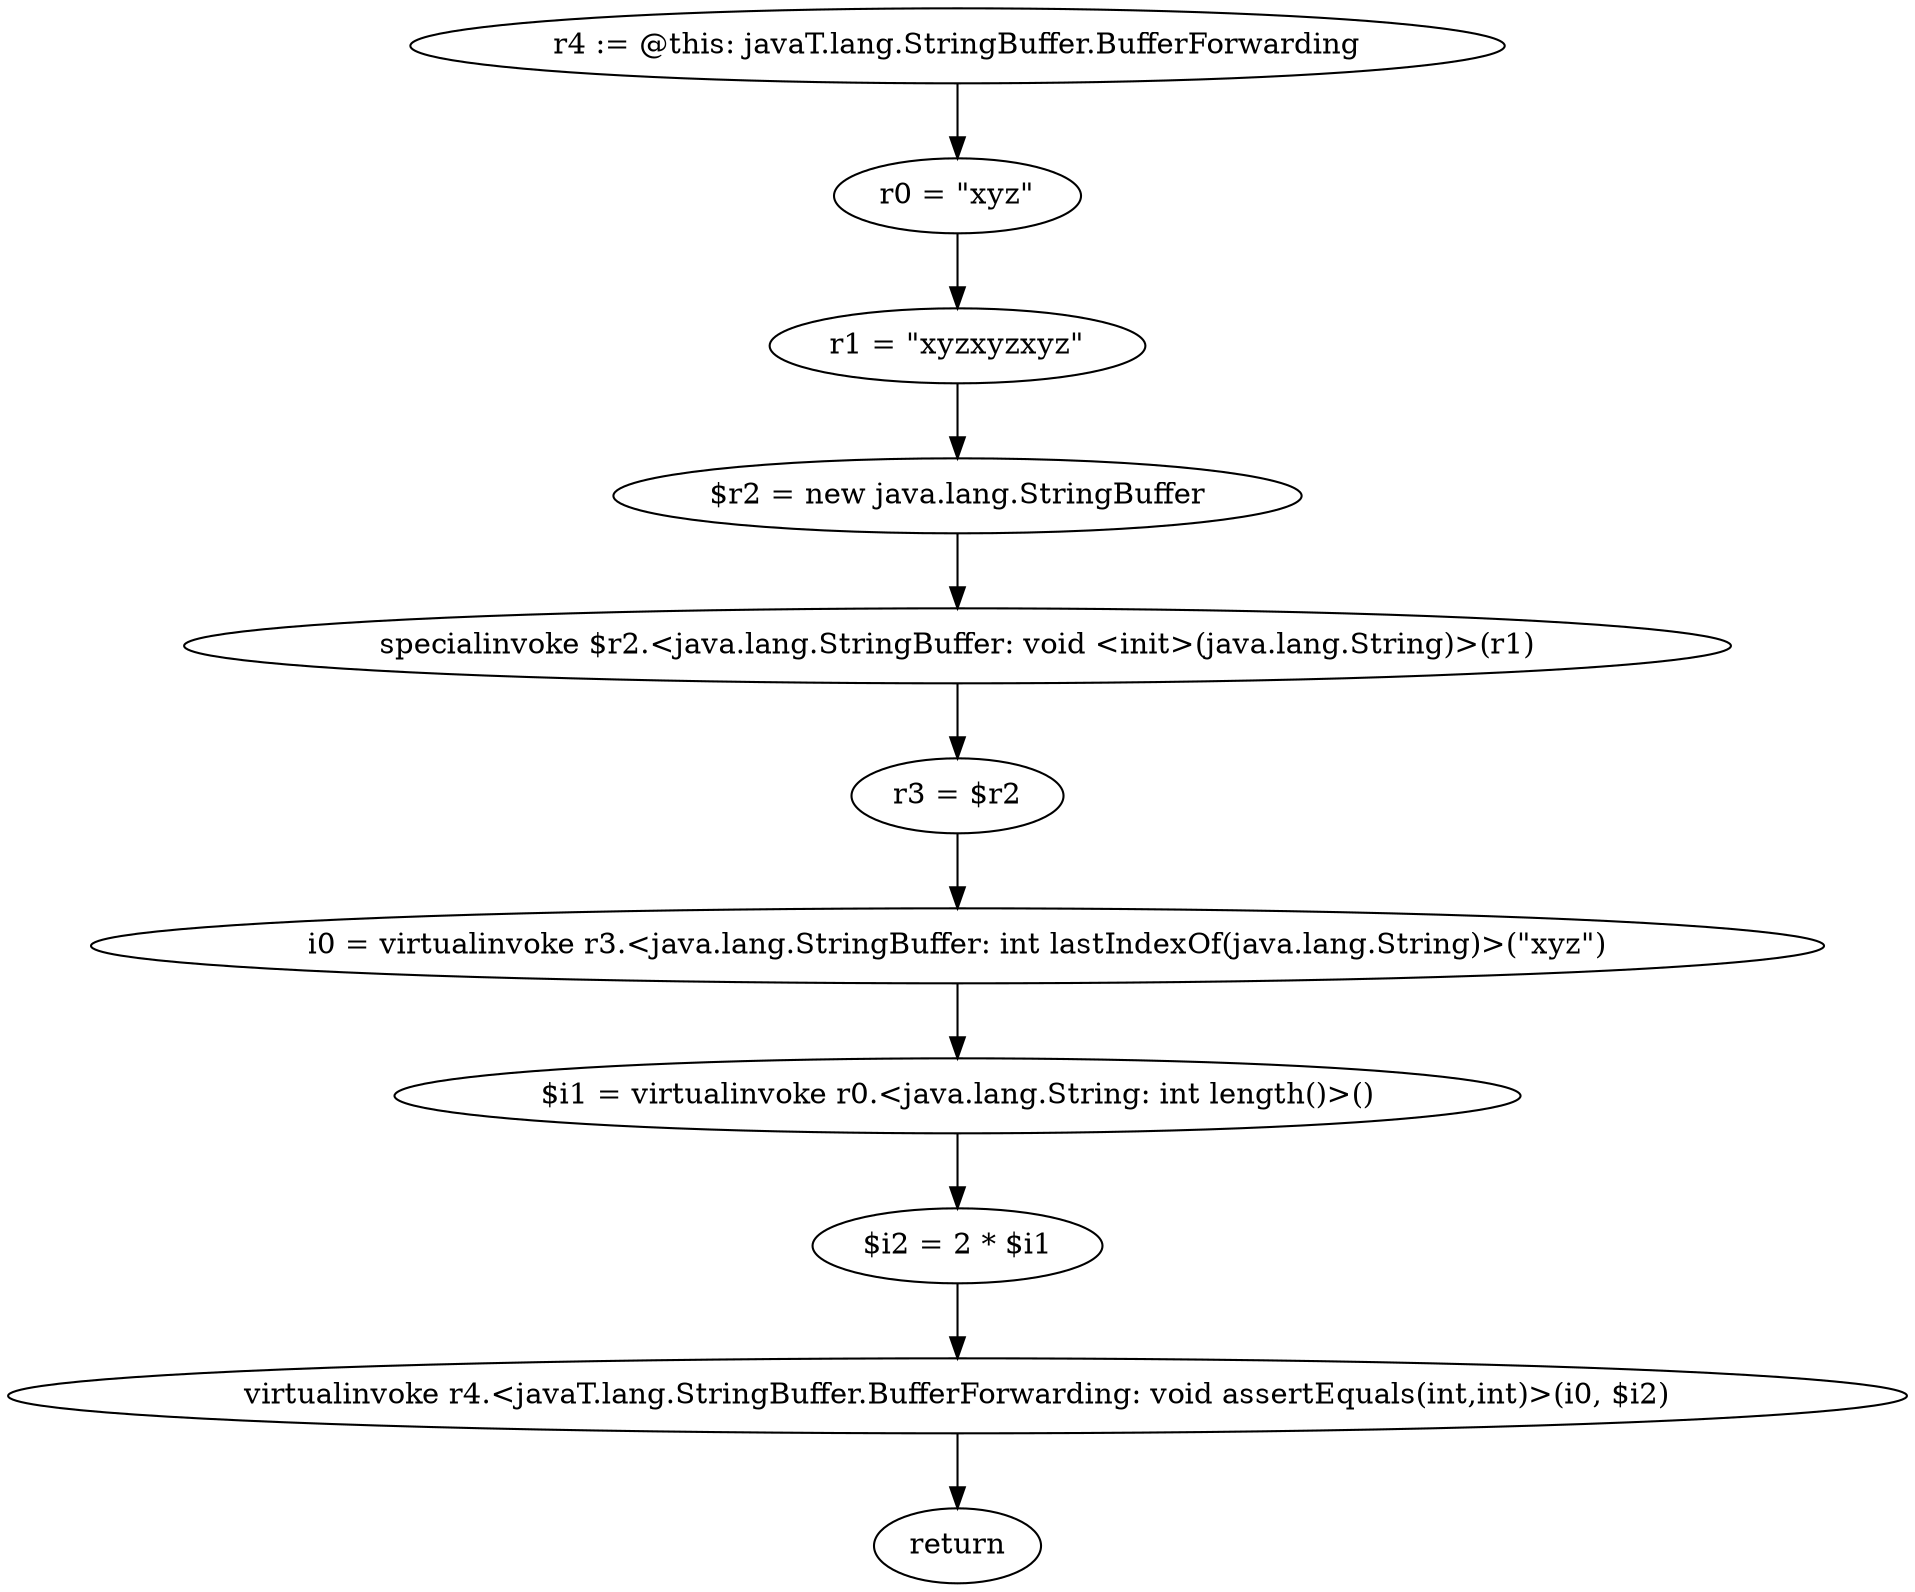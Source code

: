 digraph "unitGraph" {
    "r4 := @this: javaT.lang.StringBuffer.BufferForwarding"
    "r0 = \"xyz\""
    "r1 = \"xyzxyzxyz\""
    "$r2 = new java.lang.StringBuffer"
    "specialinvoke $r2.<java.lang.StringBuffer: void <init>(java.lang.String)>(r1)"
    "r3 = $r2"
    "i0 = virtualinvoke r3.<java.lang.StringBuffer: int lastIndexOf(java.lang.String)>(\"xyz\")"
    "$i1 = virtualinvoke r0.<java.lang.String: int length()>()"
    "$i2 = 2 * $i1"
    "virtualinvoke r4.<javaT.lang.StringBuffer.BufferForwarding: void assertEquals(int,int)>(i0, $i2)"
    "return"
    "r4 := @this: javaT.lang.StringBuffer.BufferForwarding"->"r0 = \"xyz\"";
    "r0 = \"xyz\""->"r1 = \"xyzxyzxyz\"";
    "r1 = \"xyzxyzxyz\""->"$r2 = new java.lang.StringBuffer";
    "$r2 = new java.lang.StringBuffer"->"specialinvoke $r2.<java.lang.StringBuffer: void <init>(java.lang.String)>(r1)";
    "specialinvoke $r2.<java.lang.StringBuffer: void <init>(java.lang.String)>(r1)"->"r3 = $r2";
    "r3 = $r2"->"i0 = virtualinvoke r3.<java.lang.StringBuffer: int lastIndexOf(java.lang.String)>(\"xyz\")";
    "i0 = virtualinvoke r3.<java.lang.StringBuffer: int lastIndexOf(java.lang.String)>(\"xyz\")"->"$i1 = virtualinvoke r0.<java.lang.String: int length()>()";
    "$i1 = virtualinvoke r0.<java.lang.String: int length()>()"->"$i2 = 2 * $i1";
    "$i2 = 2 * $i1"->"virtualinvoke r4.<javaT.lang.StringBuffer.BufferForwarding: void assertEquals(int,int)>(i0, $i2)";
    "virtualinvoke r4.<javaT.lang.StringBuffer.BufferForwarding: void assertEquals(int,int)>(i0, $i2)"->"return";
}
